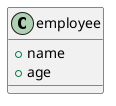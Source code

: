 @startuml
class employee
{
    + name
    + age
}
@enduml

@startuml
left to right direction

title  ユースケース図を書いてみる。
actor operator as op

package "とあるエディタ" <<Rect>> {
    (UC2.印刷する) as pr
    op ..> (UC1.文章を入力する) : <<include>>
    op ..> pr                   : <<include>>
    op ..> (UC3.UMLに変換する)  : <<include>>
    pr <.. (UC2.1 PDFに変換する)     : <<extend>>
}

@enduml